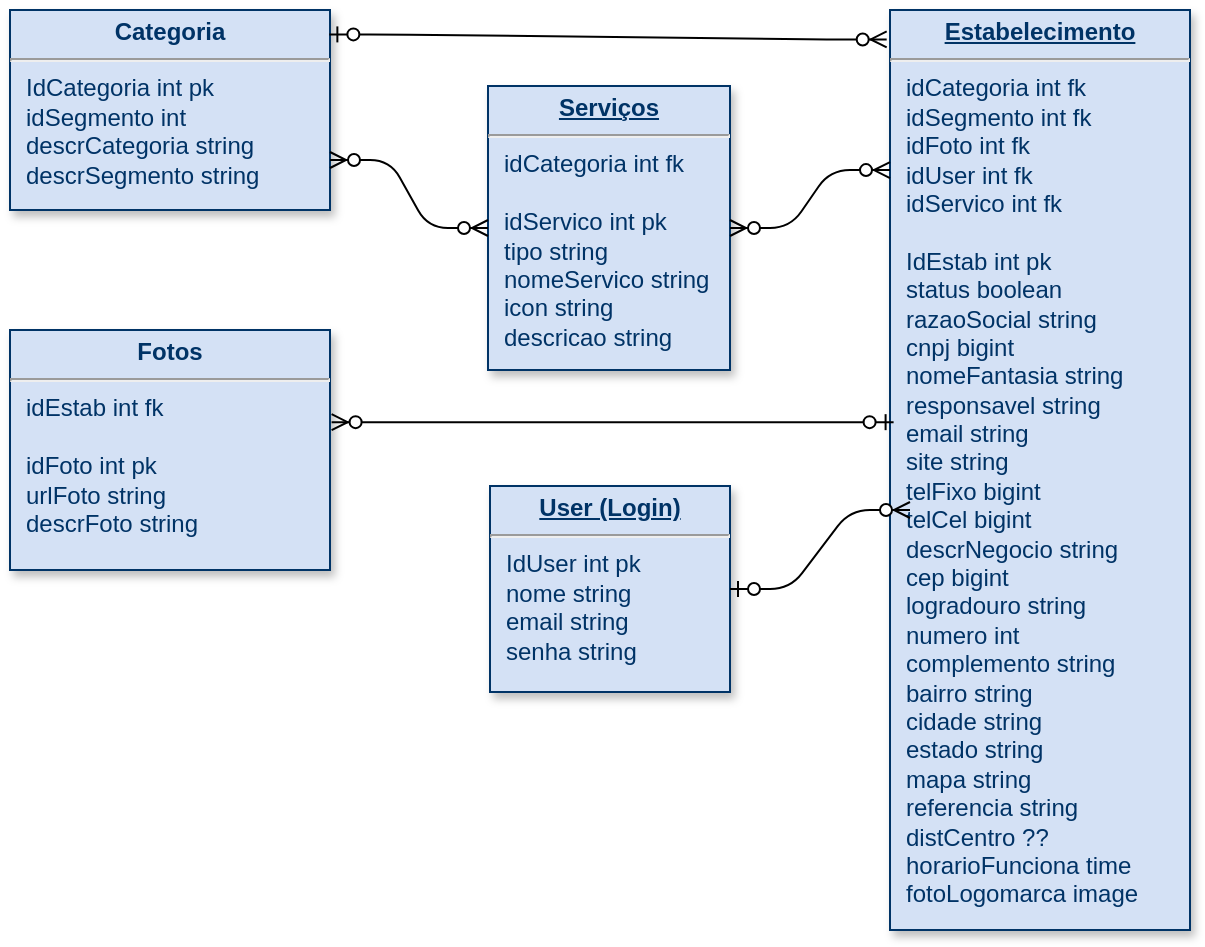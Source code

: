 <mxfile version="14.4.2" type="device"><diagram name="Page-1" id="efa7a0a1-bf9b-a30e-e6df-94a7791c09e9"><mxGraphModel dx="782" dy="501" grid="1" gridSize="10" guides="1" tooltips="1" connect="1" arrows="1" fold="1" page="1" pageScale="1" pageWidth="827" pageHeight="1169" background="#FFFFFF" math="0" shadow="0"><root><mxCell id="0"/><mxCell id="1" parent="0"/><mxCell id="bNmcA5ZRe02V7ZTKNCDa-116" value="&lt;p style=&quot;margin: 4px 0px 0px ; text-align: center ; text-decoration: underline&quot;&gt;&lt;strong&gt;&lt;font style=&quot;font-size: 12px&quot;&gt;Serviços&lt;/font&gt;&lt;/strong&gt;&lt;/p&gt;&lt;hr&gt;&lt;p style=&quot;margin: 0px 0px 0px 8px&quot;&gt;&lt;font style=&quot;font-size: 12px&quot;&gt;idCategoria int fk&lt;/font&gt;&lt;/p&gt;&lt;p style=&quot;margin: 0px 0px 0px 8px&quot;&gt;&lt;font style=&quot;font-size: 12px&quot;&gt;&lt;br&gt;&lt;/font&gt;&lt;/p&gt;&lt;p style=&quot;margin: 0px 0px 0px 8px&quot;&gt;&lt;font style=&quot;font-size: 12px&quot;&gt;idServico int pk&lt;/font&gt;&lt;/p&gt;&lt;p style=&quot;margin: 0px 0px 0px 8px&quot;&gt;&lt;font style=&quot;font-size: 12px&quot;&gt;tipo string&lt;/font&gt;&lt;/p&gt;&lt;p style=&quot;margin: 0px 0px 0px 8px&quot;&gt;&lt;font style=&quot;font-size: 12px&quot;&gt;nomeServico string&lt;br&gt;&lt;/font&gt;&lt;/p&gt;&lt;p style=&quot;margin: 0px 0px 0px 8px&quot;&gt;&lt;font style=&quot;font-size: 12px&quot;&gt;icon string&lt;/font&gt;&lt;/p&gt;&lt;p style=&quot;margin: 0px 0px 0px 8px&quot;&gt;&lt;font style=&quot;font-size: 12px&quot;&gt;descricao string&lt;/font&gt;&lt;/p&gt;" style="verticalAlign=top;align=left;overflow=fill;fontSize=12;fontFamily=Helvetica;html=1;strokeColor=#003366;shadow=1;fillColor=#D4E1F5;fontColor=#003366" parent="1" vertex="1"><mxGeometry x="279" y="78" width="121" height="142" as="geometry"/></mxCell><mxCell id="20" value="&lt;p style=&quot;margin: 4px 0px 0px ; text-align: center&quot;&gt;&lt;strong&gt;&lt;font style=&quot;font-size: 12px&quot;&gt;Categoria&lt;/font&gt;&lt;/strong&gt;&lt;/p&gt;&lt;hr&gt;&lt;p style=&quot;margin: 0px 0px 0px 8px&quot;&gt;IdCategoria int pk&lt;br&gt;&lt;/p&gt;&lt;p style=&quot;margin: 0px 0px 0px 8px&quot;&gt;&lt;font style=&quot;font-size: 12px&quot;&gt;idSegmento int&lt;br&gt;&lt;/font&gt;&lt;/p&gt;&lt;p style=&quot;margin: 0px 0px 0px 8px&quot;&gt;&lt;font style=&quot;font-size: 12px&quot;&gt;descrCategoria string&lt;/font&gt;&lt;/p&gt;&lt;p style=&quot;margin: 0px 0px 0px 8px&quot;&gt;descrSegmento string&lt;br&gt;&lt;/p&gt;" style="verticalAlign=top;align=left;overflow=fill;fontSize=12;fontFamily=Helvetica;html=1;strokeColor=#003366;shadow=1;fillColor=#D4E1F5;fontColor=#003366" parent="1" vertex="1"><mxGeometry x="40" y="40" width="160" height="100" as="geometry"/></mxCell><mxCell id="bNmcA5ZRe02V7ZTKNCDa-118" value="&lt;p style=&quot;margin: 4px 0px 0px ; text-align: center ; text-decoration: underline&quot;&gt;&lt;strong&gt;&lt;font style=&quot;font-size: 12px&quot;&gt;User (Login)&lt;/font&gt;&lt;/strong&gt;&lt;/p&gt;&lt;hr&gt;&lt;p style=&quot;margin: 0px 0px 0px 8px&quot;&gt;IdUser int pk&lt;/p&gt;&lt;p style=&quot;margin: 0px 0px 0px 8px&quot;&gt;nome string&lt;/p&gt;&lt;p style=&quot;margin: 0px 0px 0px 8px&quot;&gt;email string&lt;/p&gt;&lt;p style=&quot;margin: 0px 0px 0px 8px&quot;&gt;senha string&lt;/p&gt;" style="verticalAlign=top;align=left;overflow=fill;fontSize=12;fontFamily=Helvetica;html=1;strokeColor=#003366;shadow=1;fillColor=#D4E1F5;fontColor=#003366" parent="1" vertex="1"><mxGeometry x="280" y="278" width="120" height="103" as="geometry"/></mxCell><mxCell id="bNmcA5ZRe02V7ZTKNCDa-119" value="&lt;p style=&quot;margin: 4px 0px 0px ; text-align: center ; text-decoration: underline&quot;&gt;&lt;strong&gt;&lt;font style=&quot;font-size: 12px&quot;&gt;Estabelecimento&lt;/font&gt;&lt;/strong&gt;&lt;/p&gt;&lt;hr&gt;&lt;p style=&quot;margin: 0px 0px 0px 8px&quot;&gt;idCategoria int fk&lt;br&gt;&lt;/p&gt;&lt;p style=&quot;margin: 0px 0px 0px 8px&quot;&gt;idSegmento int fk&lt;/p&gt;&lt;p style=&quot;margin: 0px 0px 0px 8px&quot;&gt;idFoto int fk&lt;/p&gt;&lt;p style=&quot;margin: 0px 0px 0px 8px&quot;&gt;idUser int fk&lt;/p&gt;&lt;p style=&quot;margin: 0px 0px 0px 8px&quot;&gt;idServico int fk&lt;/p&gt;&lt;p style=&quot;margin: 0px 0px 0px 8px&quot;&gt;&lt;br&gt;&lt;/p&gt;&lt;p style=&quot;margin: 0px 0px 0px 8px&quot;&gt;IdEstab int pk&lt;br&gt;status boolean&lt;/p&gt;&lt;p style=&quot;margin: 0px 0px 0px 8px&quot;&gt;razaoSocial string&lt;/p&gt;&lt;p style=&quot;margin: 0px 0px 0px 8px&quot;&gt;cnpj bigint&lt;/p&gt;&lt;p style=&quot;margin: 0px 0px 0px 8px&quot;&gt;nomeFantasia string&lt;/p&gt;&lt;p style=&quot;margin: 0px 0px 0px 8px&quot;&gt;responsavel string&lt;/p&gt;&lt;p style=&quot;margin: 0px 0px 0px 8px&quot;&gt;email string&lt;/p&gt;&lt;p style=&quot;margin: 0px 0px 0px 8px&quot;&gt;site string&lt;/p&gt;&lt;p style=&quot;margin: 0px 0px 0px 8px&quot;&gt;telFixo bigint&lt;/p&gt;&lt;p style=&quot;margin: 0px 0px 0px 8px&quot;&gt;telCel bigint&lt;/p&gt;&lt;p style=&quot;margin: 0px 0px 0px 8px&quot;&gt;descrNegocio string&lt;/p&gt;&lt;p style=&quot;margin: 0px 0px 0px 8px&quot;&gt;cep bigint&lt;/p&gt;&lt;p style=&quot;margin: 0px 0px 0px 8px&quot;&gt;logradouro string&lt;/p&gt;&lt;p style=&quot;margin: 0px 0px 0px 8px&quot;&gt;numero int&lt;/p&gt;&lt;p style=&quot;margin: 0px 0px 0px 8px&quot;&gt;complemento string&lt;/p&gt;&lt;p style=&quot;margin: 0px 0px 0px 8px&quot;&gt;bairro string&lt;/p&gt;&lt;p style=&quot;margin: 0px 0px 0px 8px&quot;&gt;cidade string&lt;/p&gt;&lt;p style=&quot;margin: 0px 0px 0px 8px&quot;&gt;estado string&lt;/p&gt;&lt;p style=&quot;margin: 0px 0px 0px 8px&quot;&gt;mapa string&lt;/p&gt;&lt;p style=&quot;margin: 0px 0px 0px 8px&quot;&gt;referencia string&lt;/p&gt;&lt;p style=&quot;margin: 0px 0px 0px 8px&quot;&gt;distCentro ??&lt;/p&gt;&lt;p style=&quot;margin: 0px 0px 0px 8px&quot;&gt;horarioFunciona time&lt;/p&gt;&lt;p style=&quot;margin: 0px 0px 0px 8px&quot;&gt;fotoLogomarca image&lt;/p&gt;&lt;p style=&quot;margin: 0px 0px 0px 8px&quot;&gt;&lt;br&gt;&lt;/p&gt;&lt;p style=&quot;margin: 0px 0px 0px 8px&quot;&gt;&lt;br&gt;&lt;/p&gt;" style="verticalAlign=top;align=left;overflow=fill;fontSize=12;fontFamily=Helvetica;html=1;strokeColor=#003366;shadow=1;fillColor=#D4E1F5;fontColor=#003366" parent="1" vertex="1"><mxGeometry x="480" y="40" width="150" height="460" as="geometry"/></mxCell><mxCell id="s8q2T66h4dRzEORPG6pz-25" value="&lt;p style=&quot;margin: 4px 0px 0px ; text-align: center&quot;&gt;&lt;strong&gt;&lt;font style=&quot;font-size: 12px&quot;&gt;Fotos&lt;/font&gt;&lt;/strong&gt;&lt;/p&gt;&lt;hr&gt;&lt;p style=&quot;margin: 0px 0px 0px 8px&quot;&gt;&lt;font style=&quot;font-size: 12px&quot;&gt;idEstab int fk&lt;/font&gt;&lt;/p&gt;&lt;p style=&quot;margin: 0px 0px 0px 8px&quot;&gt;&lt;font style=&quot;font-size: 12px&quot;&gt;&lt;br&gt;&lt;/font&gt;&lt;/p&gt;&lt;p style=&quot;margin: 0px 0px 0px 8px&quot;&gt;&lt;font style=&quot;font-size: 12px&quot;&gt;idFoto int pk&lt;/font&gt;&lt;/p&gt;&lt;p style=&quot;margin: 0px 0px 0px 8px&quot;&gt;&lt;font style=&quot;font-size: 12px&quot;&gt;urlFoto string&lt;br&gt;&lt;/font&gt;&lt;/p&gt;&lt;p style=&quot;margin: 0px 0px 0px 8px&quot;&gt;&lt;font style=&quot;font-size: 12px&quot;&gt;descrFoto string&lt;/font&gt;&lt;/p&gt;" style="verticalAlign=top;align=left;overflow=fill;fontSize=12;fontFamily=Helvetica;html=1;strokeColor=#003366;shadow=1;fillColor=#D4E1F5;fontColor=#003366" parent="1" vertex="1"><mxGeometry x="40" y="200" width="160" height="120" as="geometry"/></mxCell><mxCell id="s8q2T66h4dRzEORPG6pz-35" value="" style="edgeStyle=entityRelationEdgeStyle;fontSize=12;html=1;endArrow=ERzeroToMany;startArrow=ERzeroToOne;exitX=1;exitY=0.5;exitDx=0;exitDy=0;" parent="1" source="bNmcA5ZRe02V7ZTKNCDa-118" edge="1"><mxGeometry width="100" height="100" relative="1" as="geometry"><mxPoint x="440" y="250" as="sourcePoint"/><mxPoint x="490" y="290" as="targetPoint"/></mxGeometry></mxCell><mxCell id="s8q2T66h4dRzEORPG6pz-36" value="" style="edgeStyle=entityRelationEdgeStyle;fontSize=12;html=1;endArrow=ERzeroToMany;endFill=1;startArrow=ERzeroToMany;exitX=1;exitY=0.5;exitDx=0;exitDy=0;entryX=0;entryY=0.174;entryDx=0;entryDy=0;entryPerimeter=0;" parent="1" source="bNmcA5ZRe02V7ZTKNCDa-116" target="bNmcA5ZRe02V7ZTKNCDa-119" edge="1"><mxGeometry width="100" height="100" relative="1" as="geometry"><mxPoint x="360" y="240" as="sourcePoint"/><mxPoint x="490" y="113" as="targetPoint"/></mxGeometry></mxCell><mxCell id="s8q2T66h4dRzEORPG6pz-38" value="" style="edgeStyle=entityRelationEdgeStyle;fontSize=12;html=1;endArrow=ERzeroToMany;startArrow=ERzeroToOne;entryX=-0.011;entryY=0.032;entryDx=0;entryDy=0;entryPerimeter=0;exitX=0.998;exitY=0.122;exitDx=0;exitDy=0;exitPerimeter=0;" parent="1" source="20" target="bNmcA5ZRe02V7ZTKNCDa-119" edge="1"><mxGeometry width="100" height="100" relative="1" as="geometry"><mxPoint x="220" y="70" as="sourcePoint"/><mxPoint x="470" y="50" as="targetPoint"/></mxGeometry></mxCell><mxCell id="s8q2T66h4dRzEORPG6pz-39" value="" style="edgeStyle=entityRelationEdgeStyle;fontSize=12;html=1;endArrow=ERzeroToMany;startArrow=ERzeroToOne;entryX=1.005;entryY=0.384;entryDx=0;entryDy=0;entryPerimeter=0;exitX=0.012;exitY=0.448;exitDx=0;exitDy=0;exitPerimeter=0;" parent="1" source="bNmcA5ZRe02V7ZTKNCDa-119" target="s8q2T66h4dRzEORPG6pz-25" edge="1"><mxGeometry width="100" height="100" relative="1" as="geometry"><mxPoint x="381" y="250" as="sourcePoint"/><mxPoint x="270" y="160" as="targetPoint"/></mxGeometry></mxCell><mxCell id="s8q2T66h4dRzEORPG6pz-40" value="" style="edgeStyle=entityRelationEdgeStyle;fontSize=12;html=1;endArrow=ERzeroToMany;endFill=1;startArrow=ERzeroToMany;exitX=1;exitY=0.75;exitDx=0;exitDy=0;entryX=0;entryY=0.5;entryDx=0;entryDy=0;" parent="1" source="20" target="bNmcA5ZRe02V7ZTKNCDa-116" edge="1"><mxGeometry width="100" height="100" relative="1" as="geometry"><mxPoint x="260" y="250" as="sourcePoint"/><mxPoint x="277" y="120" as="targetPoint"/></mxGeometry></mxCell></root></mxGraphModel></diagram></mxfile>